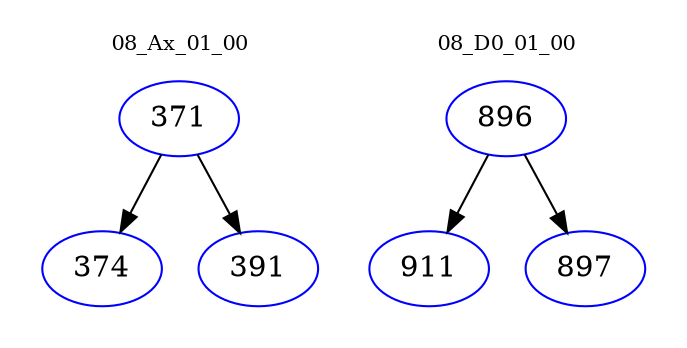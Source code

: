 digraph{
subgraph cluster_0 {
color = white
label = "08_Ax_01_00";
fontsize=10;
T0_371 [label="371", color="blue"]
T0_371 -> T0_374 [color="black"]
T0_374 [label="374", color="blue"]
T0_371 -> T0_391 [color="black"]
T0_391 [label="391", color="blue"]
}
subgraph cluster_1 {
color = white
label = "08_D0_01_00";
fontsize=10;
T1_896 [label="896", color="blue"]
T1_896 -> T1_911 [color="black"]
T1_911 [label="911", color="blue"]
T1_896 -> T1_897 [color="black"]
T1_897 [label="897", color="blue"]
}
}
